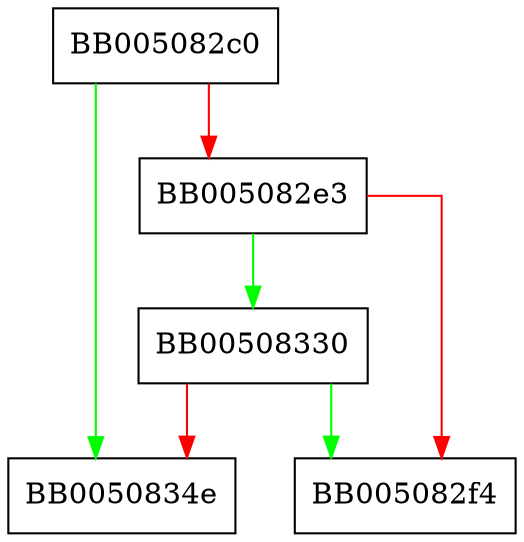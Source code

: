 digraph ossl_quic_tx_packetiser_schedule_conn_close {
  node [shape="box"];
  graph [splines=ortho];
  BB005082c0 -> BB0050834e [color="green"];
  BB005082c0 -> BB005082e3 [color="red"];
  BB005082e3 -> BB00508330 [color="green"];
  BB005082e3 -> BB005082f4 [color="red"];
  BB00508330 -> BB005082f4 [color="green"];
  BB00508330 -> BB0050834e [color="red"];
}